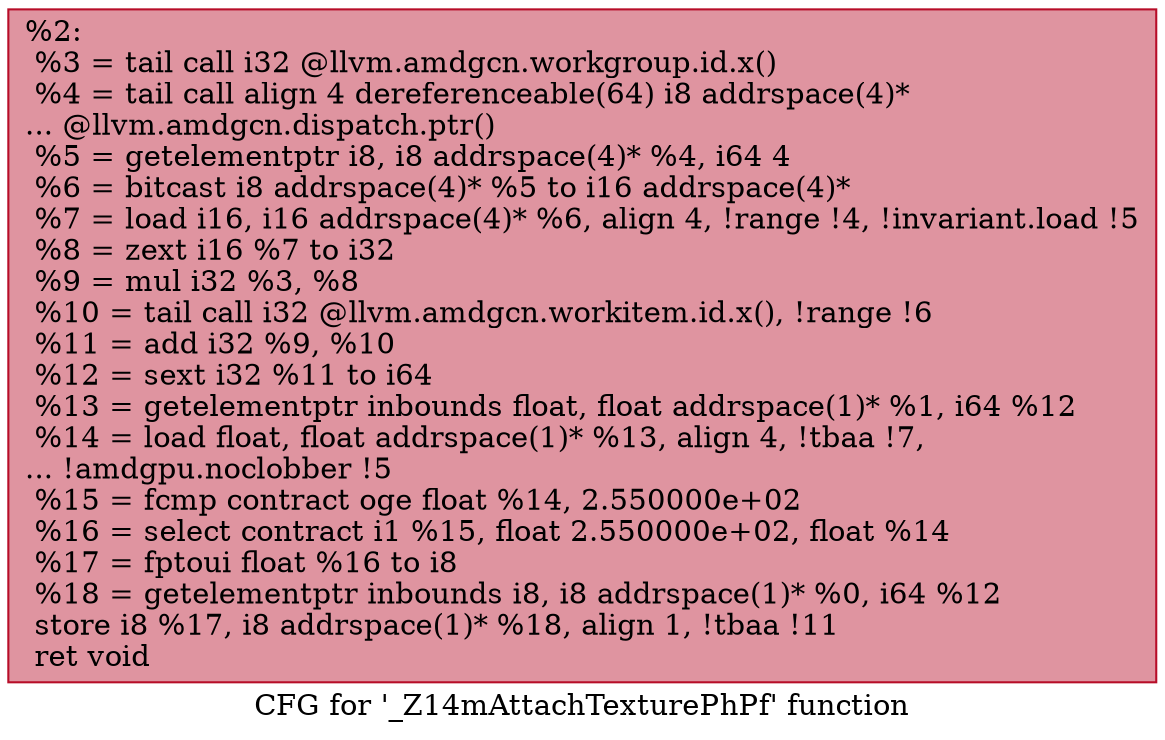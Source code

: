 digraph "CFG for '_Z14mAttachTexturePhPf' function" {
	label="CFG for '_Z14mAttachTexturePhPf' function";

	Node0x4990f50 [shape=record,color="#b70d28ff", style=filled, fillcolor="#b70d2870",label="{%2:\l  %3 = tail call i32 @llvm.amdgcn.workgroup.id.x()\l  %4 = tail call align 4 dereferenceable(64) i8 addrspace(4)*\l... @llvm.amdgcn.dispatch.ptr()\l  %5 = getelementptr i8, i8 addrspace(4)* %4, i64 4\l  %6 = bitcast i8 addrspace(4)* %5 to i16 addrspace(4)*\l  %7 = load i16, i16 addrspace(4)* %6, align 4, !range !4, !invariant.load !5\l  %8 = zext i16 %7 to i32\l  %9 = mul i32 %3, %8\l  %10 = tail call i32 @llvm.amdgcn.workitem.id.x(), !range !6\l  %11 = add i32 %9, %10\l  %12 = sext i32 %11 to i64\l  %13 = getelementptr inbounds float, float addrspace(1)* %1, i64 %12\l  %14 = load float, float addrspace(1)* %13, align 4, !tbaa !7,\l... !amdgpu.noclobber !5\l  %15 = fcmp contract oge float %14, 2.550000e+02\l  %16 = select contract i1 %15, float 2.550000e+02, float %14\l  %17 = fptoui float %16 to i8\l  %18 = getelementptr inbounds i8, i8 addrspace(1)* %0, i64 %12\l  store i8 %17, i8 addrspace(1)* %18, align 1, !tbaa !11\l  ret void\l}"];
}
